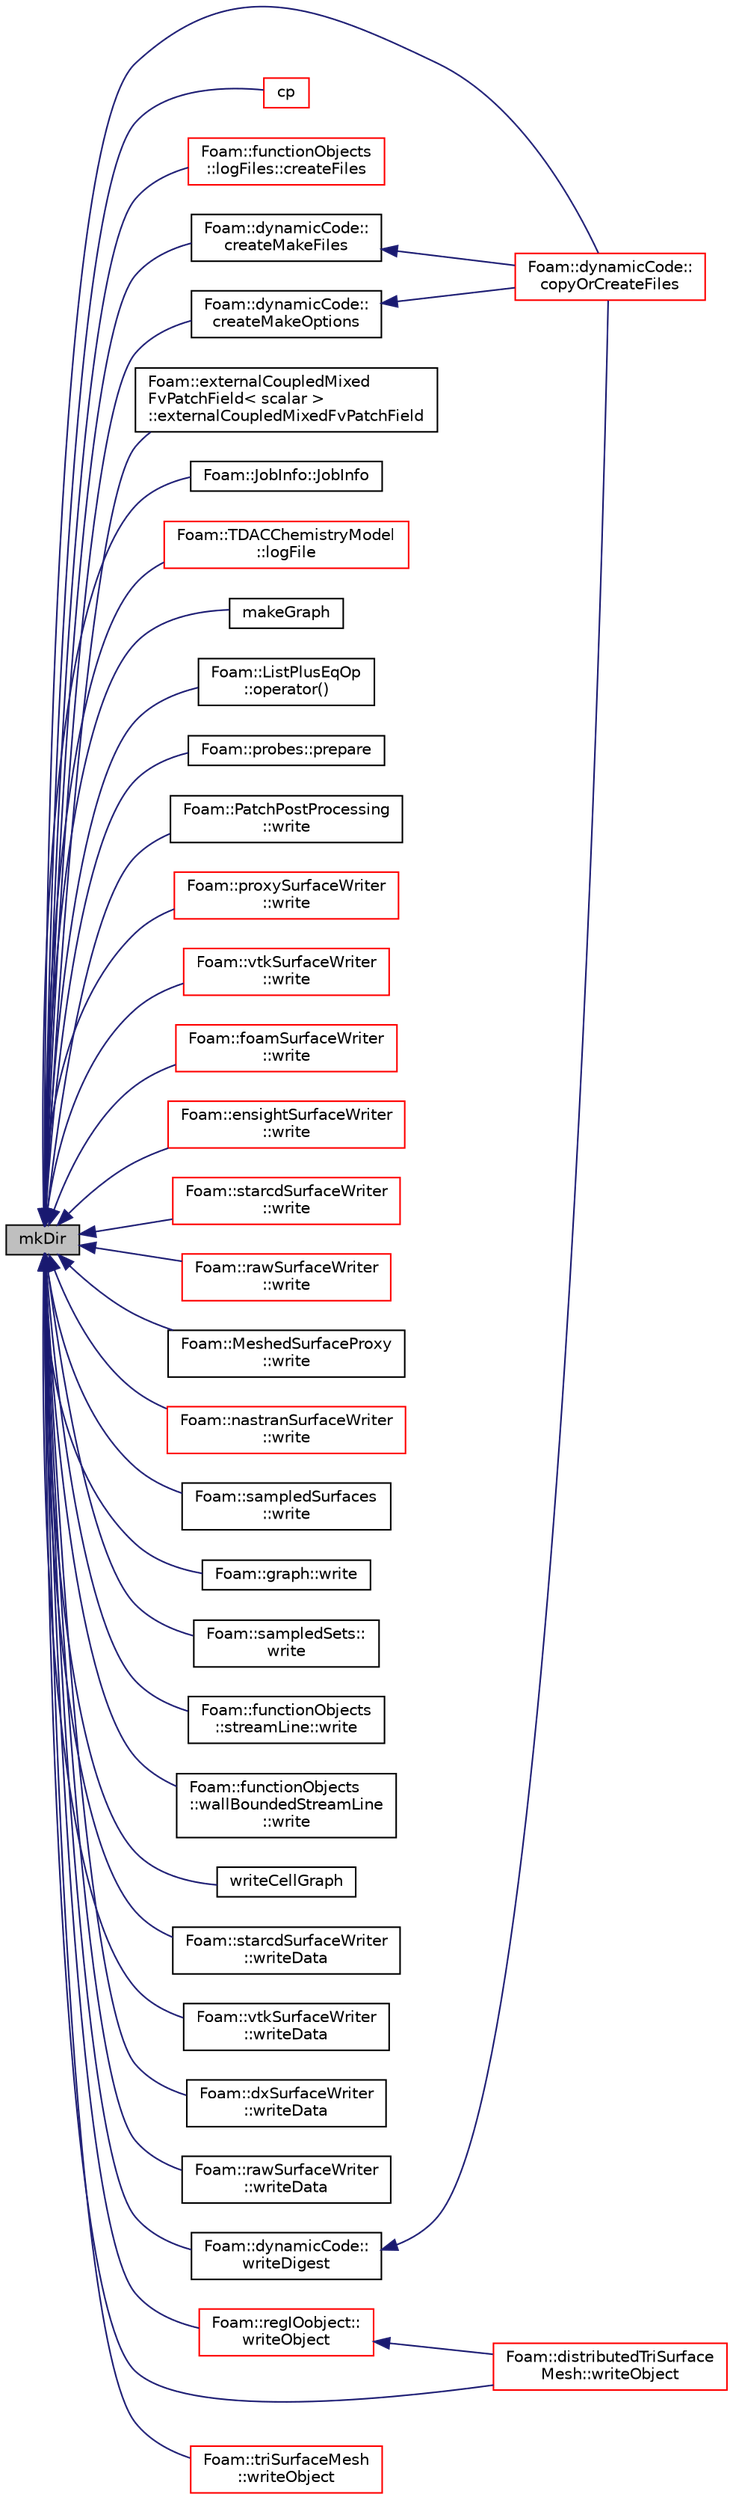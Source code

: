 digraph "mkDir"
{
  bgcolor="transparent";
  edge [fontname="Helvetica",fontsize="10",labelfontname="Helvetica",labelfontsize="10"];
  node [fontname="Helvetica",fontsize="10",shape=record];
  rankdir="LR";
  Node110001 [label="mkDir",height=0.2,width=0.4,color="black", fillcolor="grey75", style="filled", fontcolor="black"];
  Node110001 -> Node110002 [dir="back",color="midnightblue",fontsize="10",style="solid",fontname="Helvetica"];
  Node110002 [label="Foam::dynamicCode::\lcopyOrCreateFiles",height=0.2,width=0.4,color="red",URL="$a27189.html#a249bc10e4d99e27de0ee2960ef67516f",tooltip="Copy/create files prior to compilation. "];
  Node110001 -> Node110004 [dir="back",color="midnightblue",fontsize="10",style="solid",fontname="Helvetica"];
  Node110004 [label="cp",height=0.2,width=0.4,color="red",URL="$a21851.html#a90b626bb0848617906ac62a5570c010f",tooltip="Copy, recursively if necessary, the source to the destination. "];
  Node110001 -> Node110008 [dir="back",color="midnightblue",fontsize="10",style="solid",fontname="Helvetica"];
  Node110008 [label="Foam::functionObjects\l::logFiles::createFiles",height=0.2,width=0.4,color="red",URL="$a27229.html#a2d6c3afdb1f10dce6be9079532be0091",tooltip="Create the output file. "];
  Node110001 -> Node110022 [dir="back",color="midnightblue",fontsize="10",style="solid",fontname="Helvetica"];
  Node110022 [label="Foam::dynamicCode::\lcreateMakeFiles",height=0.2,width=0.4,color="black",URL="$a27189.html#aabd9acd8da8ed9336a3b1b18ec26c618",tooltip="Copy/create Make/files prior to compilation. "];
  Node110022 -> Node110002 [dir="back",color="midnightblue",fontsize="10",style="solid",fontname="Helvetica"];
  Node110001 -> Node110023 [dir="back",color="midnightblue",fontsize="10",style="solid",fontname="Helvetica"];
  Node110023 [label="Foam::dynamicCode::\lcreateMakeOptions",height=0.2,width=0.4,color="black",URL="$a27189.html#ae08bbb58bb7231e905cb6f2b8cab7946",tooltip="Copy/create Make/options prior to compilation. "];
  Node110023 -> Node110002 [dir="back",color="midnightblue",fontsize="10",style="solid",fontname="Helvetica"];
  Node110001 -> Node110024 [dir="back",color="midnightblue",fontsize="10",style="solid",fontname="Helvetica"];
  Node110024 [label="Foam::externalCoupledMixed\lFvPatchField\< scalar \>\l::externalCoupledMixedFvPatchField",height=0.2,width=0.4,color="black",URL="$a22877.html#aa17f0a1f20991f720081b3b219743294",tooltip="Construct from patch, internal field and dictionary. "];
  Node110001 -> Node110025 [dir="back",color="midnightblue",fontsize="10",style="solid",fontname="Helvetica"];
  Node110025 [label="Foam::JobInfo::JobInfo",height=0.2,width=0.4,color="black",URL="$a27801.html#a37755ec761ec7d5d5d4b23a980f78097",tooltip="Construct null. "];
  Node110001 -> Node110026 [dir="back",color="midnightblue",fontsize="10",style="solid",fontname="Helvetica"];
  Node110026 [label="Foam::TDACChemistryModel\l::logFile",height=0.2,width=0.4,color="red",URL="$a31065.html#a3a54ca04b4cf33c823bfa032c2d637a3",tooltip="Create and return a TDAC log file of the given name. "];
  Node110001 -> Node110028 [dir="back",color="midnightblue",fontsize="10",style="solid",fontname="Helvetica"];
  Node110028 [label="makeGraph",height=0.2,width=0.4,color="black",URL="$a21851.html#a18036b08cdbe6df94e4722bf03687851"];
  Node110001 -> Node110029 [dir="back",color="midnightblue",fontsize="10",style="solid",fontname="Helvetica"];
  Node110029 [label="Foam::ListPlusEqOp\l::operator()",height=0.2,width=0.4,color="black",URL="$a24261.html#a33f59e84c60f75110e784d87fe239ad9"];
  Node110001 -> Node110030 [dir="back",color="midnightblue",fontsize="10",style="solid",fontname="Helvetica"];
  Node110030 [label="Foam::probes::prepare",height=0.2,width=0.4,color="black",URL="$a30541.html#a5e55cd815681cedddeb894b90ef68173",tooltip="Classify field type and Open/close file streams,. "];
  Node110001 -> Node110031 [dir="back",color="midnightblue",fontsize="10",style="solid",fontname="Helvetica"];
  Node110031 [label="Foam::PatchPostProcessing\l::write",height=0.2,width=0.4,color="black",URL="$a25125.html#aac759501cf6c7895a70eecbef0226ae1",tooltip="Write post-processing info. "];
  Node110001 -> Node110032 [dir="back",color="midnightblue",fontsize="10",style="solid",fontname="Helvetica"];
  Node110032 [label="Foam::proxySurfaceWriter\l::write",height=0.2,width=0.4,color="red",URL="$a30725.html#a397d4e691b3868423c047ec2482dcbd2",tooltip="Write single surface geometry to file. "];
  Node110001 -> Node110034 [dir="back",color="midnightblue",fontsize="10",style="solid",fontname="Helvetica"];
  Node110034 [label="Foam::vtkSurfaceWriter\l::write",height=0.2,width=0.4,color="red",URL="$a30741.html#a397d4e691b3868423c047ec2482dcbd2",tooltip="Write single surface geometry to file. "];
  Node110001 -> Node110036 [dir="back",color="midnightblue",fontsize="10",style="solid",fontname="Helvetica"];
  Node110036 [label="Foam::foamSurfaceWriter\l::write",height=0.2,width=0.4,color="red",URL="$a30717.html#a397d4e691b3868423c047ec2482dcbd2",tooltip="Write single surface geometry to file. "];
  Node110001 -> Node110038 [dir="back",color="midnightblue",fontsize="10",style="solid",fontname="Helvetica"];
  Node110038 [label="Foam::ensightSurfaceWriter\l::write",height=0.2,width=0.4,color="red",URL="$a30713.html#a397d4e691b3868423c047ec2482dcbd2",tooltip="Write single surface geometry to file. "];
  Node110001 -> Node110040 [dir="back",color="midnightblue",fontsize="10",style="solid",fontname="Helvetica"];
  Node110040 [label="Foam::starcdSurfaceWriter\l::write",height=0.2,width=0.4,color="red",URL="$a30733.html#a397d4e691b3868423c047ec2482dcbd2",tooltip="Write single surface geometry to file. "];
  Node110001 -> Node110042 [dir="back",color="midnightblue",fontsize="10",style="solid",fontname="Helvetica"];
  Node110042 [label="Foam::rawSurfaceWriter\l::write",height=0.2,width=0.4,color="red",URL="$a30729.html#a397d4e691b3868423c047ec2482dcbd2",tooltip="Write single surface geometry to file. "];
  Node110001 -> Node110044 [dir="back",color="midnightblue",fontsize="10",style="solid",fontname="Helvetica"];
  Node110044 [label="Foam::MeshedSurfaceProxy\l::write",height=0.2,width=0.4,color="black",URL="$a30837.html#a03ad3ee4a132dfc225aebe1d58914ad9",tooltip="Write to database. "];
  Node110001 -> Node110045 [dir="back",color="midnightblue",fontsize="10",style="solid",fontname="Helvetica"];
  Node110045 [label="Foam::nastranSurfaceWriter\l::write",height=0.2,width=0.4,color="red",URL="$a30721.html#a397d4e691b3868423c047ec2482dcbd2",tooltip="Write single surface geometry to file. "];
  Node110001 -> Node110047 [dir="back",color="midnightblue",fontsize="10",style="solid",fontname="Helvetica"];
  Node110047 [label="Foam::sampledSurfaces\l::write",height=0.2,width=0.4,color="black",URL="$a30661.html#ae8f6374e29a250261b3979bbd6e5cb40",tooltip="Sample and write. "];
  Node110001 -> Node110048 [dir="back",color="midnightblue",fontsize="10",style="solid",fontname="Helvetica"];
  Node110048 [label="Foam::graph::write",height=0.2,width=0.4,color="black",URL="$a27813.html#a510aa6a4c95e51bbf5150828462d9df0",tooltip="Write graph to file in given path, name and format. "];
  Node110001 -> Node110049 [dir="back",color="midnightblue",fontsize="10",style="solid",fontname="Helvetica"];
  Node110049 [label="Foam::sampledSets::\lwrite",height=0.2,width=0.4,color="black",URL="$a30597.html#ae8f6374e29a250261b3979bbd6e5cb40",tooltip="Sample and write. "];
  Node110001 -> Node110050 [dir="back",color="midnightblue",fontsize="10",style="solid",fontname="Helvetica"];
  Node110050 [label="Foam::functionObjects\l::streamLine::write",height=0.2,width=0.4,color="black",URL="$a24273.html#ae8f6374e29a250261b3979bbd6e5cb40",tooltip="Calculate and write the steamlines. "];
  Node110001 -> Node110051 [dir="back",color="midnightblue",fontsize="10",style="solid",fontname="Helvetica"];
  Node110051 [label="Foam::functionObjects\l::wallBoundedStreamLine\l::write",height=0.2,width=0.4,color="black",URL="$a24317.html#ae8f6374e29a250261b3979bbd6e5cb40",tooltip="Calculate and write the wall-bounded streamlines. "];
  Node110001 -> Node110052 [dir="back",color="midnightblue",fontsize="10",style="solid",fontname="Helvetica"];
  Node110052 [label="writeCellGraph",height=0.2,width=0.4,color="black",URL="$a21851.html#a47137e670f997e073d939332ed3b14f8"];
  Node110001 -> Node110053 [dir="back",color="midnightblue",fontsize="10",style="solid",fontname="Helvetica"];
  Node110053 [label="Foam::starcdSurfaceWriter\l::writeData",height=0.2,width=0.4,color="black",URL="$a30733.html#a0007e552ff043b0564c5f14d8c90eefb"];
  Node110001 -> Node110054 [dir="back",color="midnightblue",fontsize="10",style="solid",fontname="Helvetica"];
  Node110054 [label="Foam::vtkSurfaceWriter\l::writeData",height=0.2,width=0.4,color="black",URL="$a30741.html#af3b96bf02d1b0925c325805a3b29ccfa"];
  Node110001 -> Node110055 [dir="back",color="midnightblue",fontsize="10",style="solid",fontname="Helvetica"];
  Node110055 [label="Foam::dxSurfaceWriter\l::writeData",height=0.2,width=0.4,color="black",URL="$a30685.html#af3b96bf02d1b0925c325805a3b29ccfa"];
  Node110001 -> Node110056 [dir="back",color="midnightblue",fontsize="10",style="solid",fontname="Helvetica"];
  Node110056 [label="Foam::rawSurfaceWriter\l::writeData",height=0.2,width=0.4,color="black",URL="$a30729.html#acef06a6163ef83f0774840463846c602"];
  Node110001 -> Node110057 [dir="back",color="midnightblue",fontsize="10",style="solid",fontname="Helvetica"];
  Node110057 [label="Foam::dynamicCode::\lwriteDigest",height=0.2,width=0.4,color="black",URL="$a27189.html#ab628f8171d7bdd58a9c7524e172d245a",tooltip="Write digest to Make/SHA1Digest. "];
  Node110057 -> Node110002 [dir="back",color="midnightblue",fontsize="10",style="solid",fontname="Helvetica"];
  Node110001 -> Node110058 [dir="back",color="midnightblue",fontsize="10",style="solid",fontname="Helvetica"];
  Node110058 [label="Foam::regIOobject::\lwriteObject",height=0.2,width=0.4,color="red",URL="$a27441.html#ad29090f3bdbff43fd95fa2d856219b5f",tooltip="Write using given format, version and compression. "];
  Node110058 -> Node111143 [dir="back",color="midnightblue",fontsize="10",style="solid",fontname="Helvetica"];
  Node111143 [label="Foam::distributedTriSurface\lMesh::writeObject",height=0.2,width=0.4,color="red",URL="$a29993.html#aac52c08633b4e1e66bc6fb382b7ec674",tooltip="Write using given format, version and compression. "];
  Node110001 -> Node110870 [dir="back",color="midnightblue",fontsize="10",style="solid",fontname="Helvetica"];
  Node110870 [label="Foam::triSurfaceMesh\l::writeObject",height=0.2,width=0.4,color="red",URL="$a26393.html#aac52c08633b4e1e66bc6fb382b7ec674",tooltip="Write using given format, version and compression. "];
  Node110001 -> Node111143 [dir="back",color="midnightblue",fontsize="10",style="solid",fontname="Helvetica"];
}
